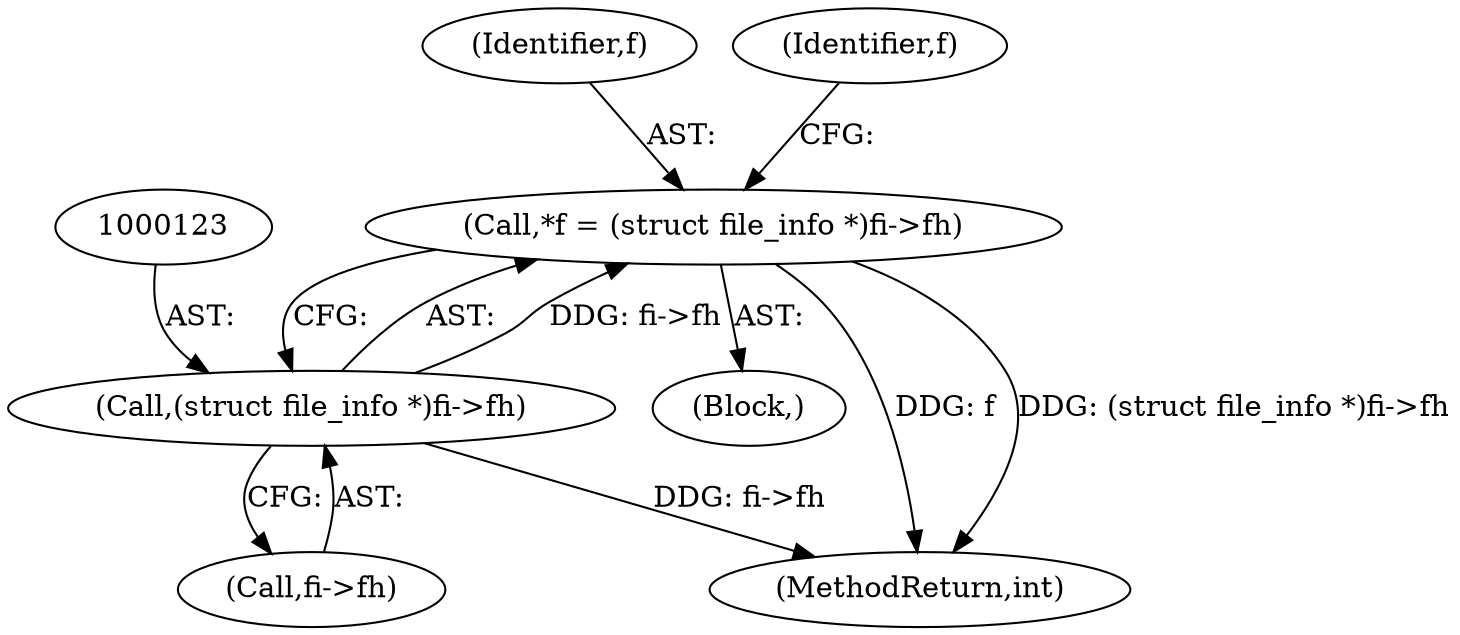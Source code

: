 digraph "0_lxcfs_8ee2a503e102b1a43ec4d83113dc275ab20a869a@pointer" {
"1000120" [label="(Call,*f = (struct file_info *)fi->fh)"];
"1000122" [label="(Call,(struct file_info *)fi->fh)"];
"1000122" [label="(Call,(struct file_info *)fi->fh)"];
"1000106" [label="(Block,)"];
"1000284" [label="(MethodReturn,int)"];
"1000121" [label="(Identifier,f)"];
"1000131" [label="(Identifier,f)"];
"1000124" [label="(Call,fi->fh)"];
"1000120" [label="(Call,*f = (struct file_info *)fi->fh)"];
"1000120" -> "1000106"  [label="AST: "];
"1000120" -> "1000122"  [label="CFG: "];
"1000121" -> "1000120"  [label="AST: "];
"1000122" -> "1000120"  [label="AST: "];
"1000131" -> "1000120"  [label="CFG: "];
"1000120" -> "1000284"  [label="DDG: f"];
"1000120" -> "1000284"  [label="DDG: (struct file_info *)fi->fh"];
"1000122" -> "1000120"  [label="DDG: fi->fh"];
"1000122" -> "1000124"  [label="CFG: "];
"1000123" -> "1000122"  [label="AST: "];
"1000124" -> "1000122"  [label="AST: "];
"1000122" -> "1000284"  [label="DDG: fi->fh"];
}
